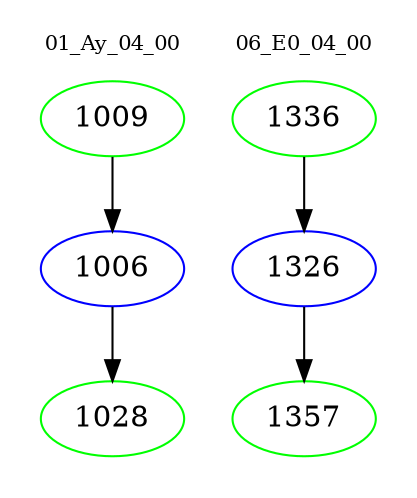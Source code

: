 digraph{
subgraph cluster_0 {
color = white
label = "01_Ay_04_00";
fontsize=10;
T0_1009 [label="1009", color="green"]
T0_1009 -> T0_1006 [color="black"]
T0_1006 [label="1006", color="blue"]
T0_1006 -> T0_1028 [color="black"]
T0_1028 [label="1028", color="green"]
}
subgraph cluster_1 {
color = white
label = "06_E0_04_00";
fontsize=10;
T1_1336 [label="1336", color="green"]
T1_1336 -> T1_1326 [color="black"]
T1_1326 [label="1326", color="blue"]
T1_1326 -> T1_1357 [color="black"]
T1_1357 [label="1357", color="green"]
}
}
